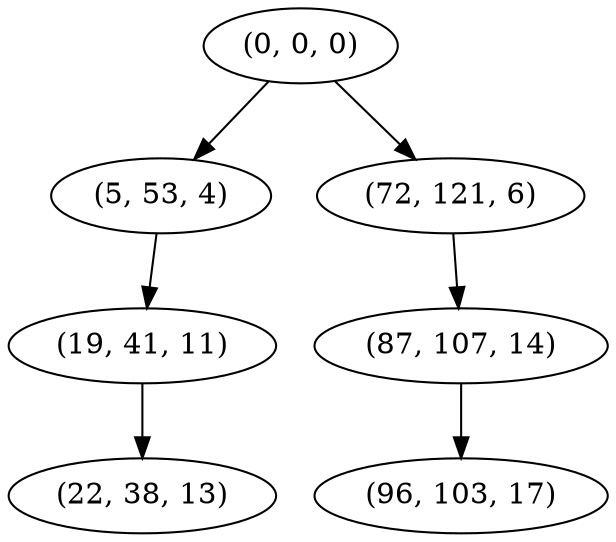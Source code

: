 digraph tree {
    "(0, 0, 0)";
    "(5, 53, 4)";
    "(19, 41, 11)";
    "(22, 38, 13)";
    "(72, 121, 6)";
    "(87, 107, 14)";
    "(96, 103, 17)";
    "(0, 0, 0)" -> "(5, 53, 4)";
    "(0, 0, 0)" -> "(72, 121, 6)";
    "(5, 53, 4)" -> "(19, 41, 11)";
    "(19, 41, 11)" -> "(22, 38, 13)";
    "(72, 121, 6)" -> "(87, 107, 14)";
    "(87, 107, 14)" -> "(96, 103, 17)";
}
